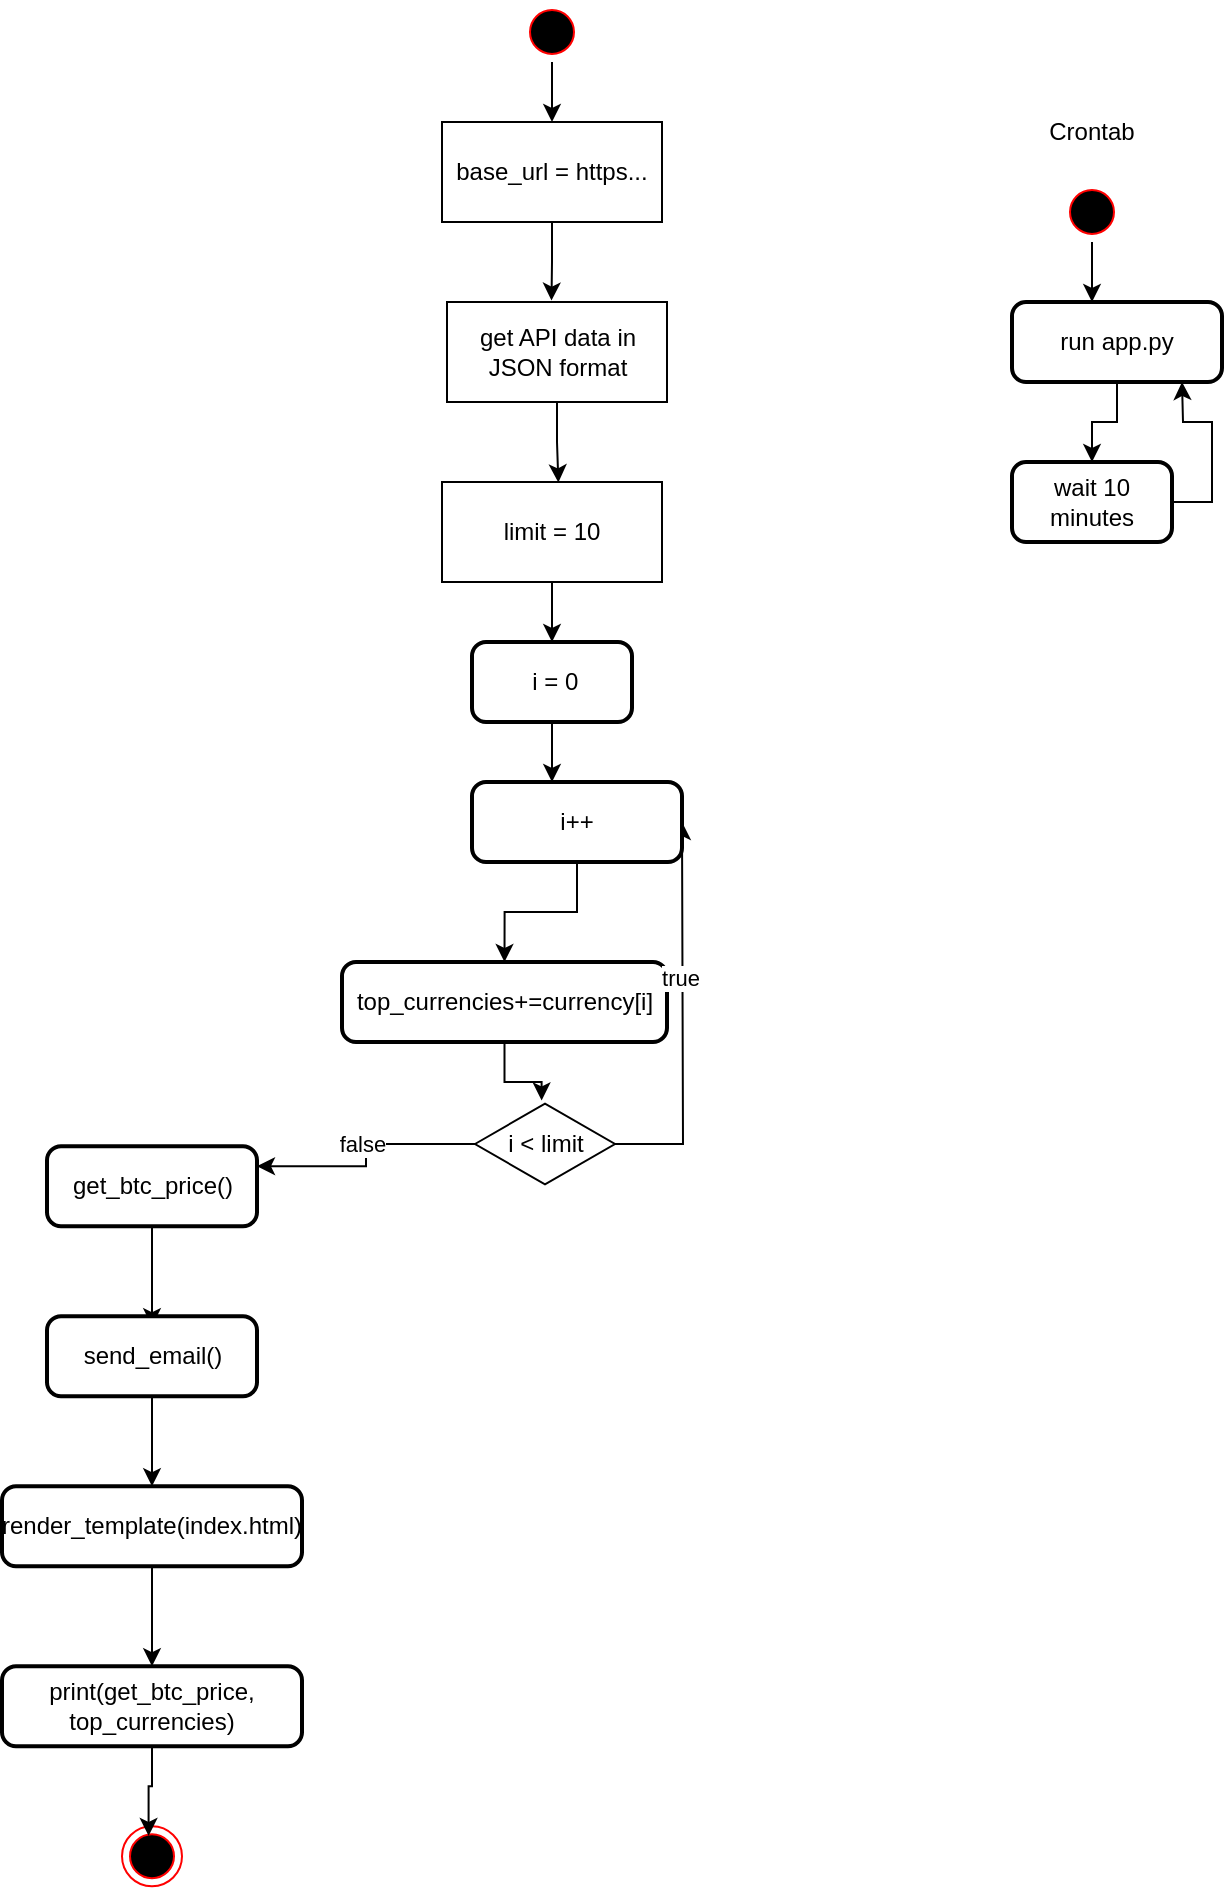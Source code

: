 <mxfile version="24.3.1" type="device">
  <diagram name="Seite-1" id="701MSE161lG8rlUCyd4Y">
    <mxGraphModel dx="970" dy="668" grid="1" gridSize="10" guides="1" tooltips="1" connect="1" arrows="1" fold="1" page="1" pageScale="1" pageWidth="827" pageHeight="1169" math="0" shadow="0">
      <root>
        <mxCell id="0" />
        <mxCell id="1" parent="0" />
        <mxCell id="7ROiogE6DwL_UZdX21r6-2" value="" style="ellipse;html=1;shape=endState;fillColor=#000000;strokeColor=#ff0000;" vertex="1" parent="1">
          <mxGeometry x="230" y="922.12" width="30" height="30" as="geometry" />
        </mxCell>
        <mxCell id="7ROiogE6DwL_UZdX21r6-30" style="edgeStyle=orthogonalEdgeStyle;rounded=0;orthogonalLoop=1;jettySize=auto;html=1;entryX=0.5;entryY=0;entryDx=0;entryDy=0;" edge="1" parent="1" source="7ROiogE6DwL_UZdX21r6-3" target="7ROiogE6DwL_UZdX21r6-27">
          <mxGeometry relative="1" as="geometry" />
        </mxCell>
        <mxCell id="7ROiogE6DwL_UZdX21r6-3" value="" style="ellipse;html=1;shape=startState;fillColor=#000000;strokeColor=#ff0000;" vertex="1" parent="1">
          <mxGeometry x="430" y="10" width="30" height="30" as="geometry" />
        </mxCell>
        <mxCell id="7ROiogE6DwL_UZdX21r6-7" style="edgeStyle=orthogonalEdgeStyle;rounded=0;orthogonalLoop=1;jettySize=auto;html=1;entryX=0.5;entryY=0;entryDx=0;entryDy=0;" edge="1" parent="1" source="7ROiogE6DwL_UZdX21r6-5">
          <mxGeometry relative="1" as="geometry">
            <mxPoint x="445" y="330" as="targetPoint" />
          </mxGeometry>
        </mxCell>
        <mxCell id="7ROiogE6DwL_UZdX21r6-5" value="limit = 10" style="html=1;whiteSpace=wrap;" vertex="1" parent="1">
          <mxGeometry x="390" y="250" width="110" height="50" as="geometry" />
        </mxCell>
        <mxCell id="7ROiogE6DwL_UZdX21r6-9" style="edgeStyle=orthogonalEdgeStyle;rounded=0;orthogonalLoop=1;jettySize=auto;html=1;" edge="1" parent="1" source="7ROiogE6DwL_UZdX21r6-8">
          <mxGeometry relative="1" as="geometry">
            <mxPoint x="445" y="400" as="targetPoint" />
          </mxGeometry>
        </mxCell>
        <mxCell id="7ROiogE6DwL_UZdX21r6-8" value="&amp;nbsp;i = 0" style="rounded=1;whiteSpace=wrap;html=1;absoluteArcSize=1;arcSize=14;strokeWidth=2;" vertex="1" parent="1">
          <mxGeometry x="405" y="330" width="80" height="40" as="geometry" />
        </mxCell>
        <mxCell id="7ROiogE6DwL_UZdX21r6-10" value="top_currencies+=currency[i]" style="rounded=1;whiteSpace=wrap;html=1;absoluteArcSize=1;arcSize=14;strokeWidth=2;" vertex="1" parent="1">
          <mxGeometry x="340" y="490" width="162.5" height="40" as="geometry" />
        </mxCell>
        <mxCell id="7ROiogE6DwL_UZdX21r6-18" style="edgeStyle=orthogonalEdgeStyle;rounded=0;orthogonalLoop=1;jettySize=auto;html=1;" edge="1" parent="1" source="7ROiogE6DwL_UZdX21r6-11">
          <mxGeometry relative="1" as="geometry">
            <mxPoint x="510" y="420" as="targetPoint" />
          </mxGeometry>
        </mxCell>
        <mxCell id="7ROiogE6DwL_UZdX21r6-19" value="true" style="edgeLabel;html=1;align=center;verticalAlign=middle;resizable=0;points=[];" vertex="1" connectable="0" parent="7ROiogE6DwL_UZdX21r6-18">
          <mxGeometry x="0.199" y="1" relative="1" as="geometry">
            <mxPoint as="offset" />
          </mxGeometry>
        </mxCell>
        <mxCell id="7ROiogE6DwL_UZdX21r6-20" style="edgeStyle=orthogonalEdgeStyle;rounded=0;orthogonalLoop=1;jettySize=auto;html=1;entryX=1;entryY=0.25;entryDx=0;entryDy=0;" edge="1" parent="1" source="7ROiogE6DwL_UZdX21r6-11" target="7ROiogE6DwL_UZdX21r6-22">
          <mxGeometry relative="1" as="geometry">
            <mxPoint x="441.5" y="660" as="targetPoint" />
          </mxGeometry>
        </mxCell>
        <mxCell id="7ROiogE6DwL_UZdX21r6-21" value="false" style="edgeLabel;html=1;align=center;verticalAlign=middle;resizable=0;points=[];" vertex="1" connectable="0" parent="7ROiogE6DwL_UZdX21r6-20">
          <mxGeometry x="-0.13" y="-2" relative="1" as="geometry">
            <mxPoint x="-5" y="2" as="offset" />
          </mxGeometry>
        </mxCell>
        <mxCell id="7ROiogE6DwL_UZdX21r6-11" value="i &amp;lt; limit" style="html=1;whiteSpace=wrap;aspect=fixed;shape=isoRectangle;" vertex="1" parent="1">
          <mxGeometry x="406.5" y="560" width="70" height="42" as="geometry" />
        </mxCell>
        <mxCell id="7ROiogE6DwL_UZdX21r6-12" style="edgeStyle=orthogonalEdgeStyle;rounded=0;orthogonalLoop=1;jettySize=auto;html=1;entryX=0.476;entryY=-0.018;entryDx=0;entryDy=0;entryPerimeter=0;" edge="1" parent="1" source="7ROiogE6DwL_UZdX21r6-10" target="7ROiogE6DwL_UZdX21r6-11">
          <mxGeometry relative="1" as="geometry" />
        </mxCell>
        <mxCell id="7ROiogE6DwL_UZdX21r6-17" style="edgeStyle=orthogonalEdgeStyle;rounded=0;orthogonalLoop=1;jettySize=auto;html=1;entryX=0.5;entryY=0;entryDx=0;entryDy=0;" edge="1" parent="1" source="7ROiogE6DwL_UZdX21r6-16" target="7ROiogE6DwL_UZdX21r6-10">
          <mxGeometry relative="1" as="geometry" />
        </mxCell>
        <mxCell id="7ROiogE6DwL_UZdX21r6-16" value="i++" style="rounded=1;whiteSpace=wrap;html=1;absoluteArcSize=1;arcSize=14;strokeWidth=2;" vertex="1" parent="1">
          <mxGeometry x="405" y="400" width="105" height="40" as="geometry" />
        </mxCell>
        <mxCell id="7ROiogE6DwL_UZdX21r6-23" style="edgeStyle=orthogonalEdgeStyle;rounded=0;orthogonalLoop=1;jettySize=auto;html=1;" edge="1" parent="1" source="7ROiogE6DwL_UZdX21r6-22">
          <mxGeometry relative="1" as="geometry">
            <mxPoint x="245" y="672.12" as="targetPoint" />
          </mxGeometry>
        </mxCell>
        <mxCell id="7ROiogE6DwL_UZdX21r6-22" value="get_btc_price()" style="rounded=1;whiteSpace=wrap;html=1;absoluteArcSize=1;arcSize=14;strokeWidth=2;" vertex="1" parent="1">
          <mxGeometry x="192.5" y="582.12" width="105" height="40" as="geometry" />
        </mxCell>
        <mxCell id="7ROiogE6DwL_UZdX21r6-25" style="edgeStyle=orthogonalEdgeStyle;rounded=0;orthogonalLoop=1;jettySize=auto;html=1;" edge="1" parent="1" source="7ROiogE6DwL_UZdX21r6-24">
          <mxGeometry relative="1" as="geometry">
            <mxPoint x="245" y="752.12" as="targetPoint" />
          </mxGeometry>
        </mxCell>
        <mxCell id="7ROiogE6DwL_UZdX21r6-24" value="send_email()" style="rounded=1;whiteSpace=wrap;html=1;absoluteArcSize=1;arcSize=14;strokeWidth=2;" vertex="1" parent="1">
          <mxGeometry x="192.5" y="667.12" width="105" height="40" as="geometry" />
        </mxCell>
        <mxCell id="7ROiogE6DwL_UZdX21r6-35" style="edgeStyle=orthogonalEdgeStyle;rounded=0;orthogonalLoop=1;jettySize=auto;html=1;entryX=0.5;entryY=0;entryDx=0;entryDy=0;" edge="1" parent="1" source="7ROiogE6DwL_UZdX21r6-26" target="7ROiogE6DwL_UZdX21r6-34">
          <mxGeometry relative="1" as="geometry" />
        </mxCell>
        <mxCell id="7ROiogE6DwL_UZdX21r6-26" value="render_template(index.html)" style="rounded=1;whiteSpace=wrap;html=1;absoluteArcSize=1;arcSize=14;strokeWidth=2;" vertex="1" parent="1">
          <mxGeometry x="170" y="752.12" width="150" height="40" as="geometry" />
        </mxCell>
        <mxCell id="7ROiogE6DwL_UZdX21r6-27" value="base_url = https..." style="html=1;whiteSpace=wrap;" vertex="1" parent="1">
          <mxGeometry x="390" y="70" width="110" height="50" as="geometry" />
        </mxCell>
        <mxCell id="7ROiogE6DwL_UZdX21r6-28" value="get API data in JSON format" style="html=1;whiteSpace=wrap;" vertex="1" parent="1">
          <mxGeometry x="392.5" y="160" width="110" height="50" as="geometry" />
        </mxCell>
        <mxCell id="7ROiogE6DwL_UZdX21r6-31" style="edgeStyle=orthogonalEdgeStyle;rounded=0;orthogonalLoop=1;jettySize=auto;html=1;entryX=0.475;entryY=-0.014;entryDx=0;entryDy=0;entryPerimeter=0;" edge="1" parent="1" source="7ROiogE6DwL_UZdX21r6-27" target="7ROiogE6DwL_UZdX21r6-28">
          <mxGeometry relative="1" as="geometry" />
        </mxCell>
        <mxCell id="7ROiogE6DwL_UZdX21r6-32" style="edgeStyle=orthogonalEdgeStyle;rounded=0;orthogonalLoop=1;jettySize=auto;html=1;entryX=0.529;entryY=0.004;entryDx=0;entryDy=0;entryPerimeter=0;" edge="1" parent="1" source="7ROiogE6DwL_UZdX21r6-28" target="7ROiogE6DwL_UZdX21r6-5">
          <mxGeometry relative="1" as="geometry" />
        </mxCell>
        <mxCell id="7ROiogE6DwL_UZdX21r6-34" value="print(get_btc_price, top_currencies)" style="rounded=1;whiteSpace=wrap;html=1;absoluteArcSize=1;arcSize=14;strokeWidth=2;" vertex="1" parent="1">
          <mxGeometry x="170" y="842.12" width="150" height="40" as="geometry" />
        </mxCell>
        <mxCell id="7ROiogE6DwL_UZdX21r6-36" style="edgeStyle=orthogonalEdgeStyle;rounded=0;orthogonalLoop=1;jettySize=auto;html=1;entryX=0.443;entryY=0.161;entryDx=0;entryDy=0;entryPerimeter=0;" edge="1" parent="1" source="7ROiogE6DwL_UZdX21r6-34" target="7ROiogE6DwL_UZdX21r6-2">
          <mxGeometry relative="1" as="geometry" />
        </mxCell>
        <mxCell id="7ROiogE6DwL_UZdX21r6-39" style="edgeStyle=orthogonalEdgeStyle;rounded=0;orthogonalLoop=1;jettySize=auto;html=1;" edge="1" parent="1" source="7ROiogE6DwL_UZdX21r6-37">
          <mxGeometry relative="1" as="geometry">
            <mxPoint x="715" y="160" as="targetPoint" />
          </mxGeometry>
        </mxCell>
        <mxCell id="7ROiogE6DwL_UZdX21r6-37" value="" style="ellipse;html=1;shape=startState;fillColor=#000000;strokeColor=#ff0000;" vertex="1" parent="1">
          <mxGeometry x="700" y="100" width="30" height="30" as="geometry" />
        </mxCell>
        <mxCell id="7ROiogE6DwL_UZdX21r6-45" style="edgeStyle=orthogonalEdgeStyle;rounded=0;orthogonalLoop=1;jettySize=auto;html=1;entryX=0.5;entryY=0;entryDx=0;entryDy=0;" edge="1" parent="1" source="7ROiogE6DwL_UZdX21r6-38" target="7ROiogE6DwL_UZdX21r6-44">
          <mxGeometry relative="1" as="geometry" />
        </mxCell>
        <mxCell id="7ROiogE6DwL_UZdX21r6-38" value="run app.py" style="rounded=1;whiteSpace=wrap;html=1;absoluteArcSize=1;arcSize=14;strokeWidth=2;" vertex="1" parent="1">
          <mxGeometry x="675" y="160" width="105" height="40" as="geometry" />
        </mxCell>
        <mxCell id="7ROiogE6DwL_UZdX21r6-46" style="edgeStyle=orthogonalEdgeStyle;rounded=0;orthogonalLoop=1;jettySize=auto;html=1;" edge="1" parent="1" source="7ROiogE6DwL_UZdX21r6-44">
          <mxGeometry relative="1" as="geometry">
            <mxPoint x="760" y="200" as="targetPoint" />
          </mxGeometry>
        </mxCell>
        <mxCell id="7ROiogE6DwL_UZdX21r6-44" value="wait 10 minutes" style="rounded=1;whiteSpace=wrap;html=1;absoluteArcSize=1;arcSize=14;strokeWidth=2;" vertex="1" parent="1">
          <mxGeometry x="675" y="240" width="80" height="40" as="geometry" />
        </mxCell>
        <mxCell id="7ROiogE6DwL_UZdX21r6-48" value="Crontab" style="text;html=1;align=center;verticalAlign=middle;whiteSpace=wrap;rounded=0;" vertex="1" parent="1">
          <mxGeometry x="685" y="60" width="60" height="30" as="geometry" />
        </mxCell>
      </root>
    </mxGraphModel>
  </diagram>
</mxfile>
